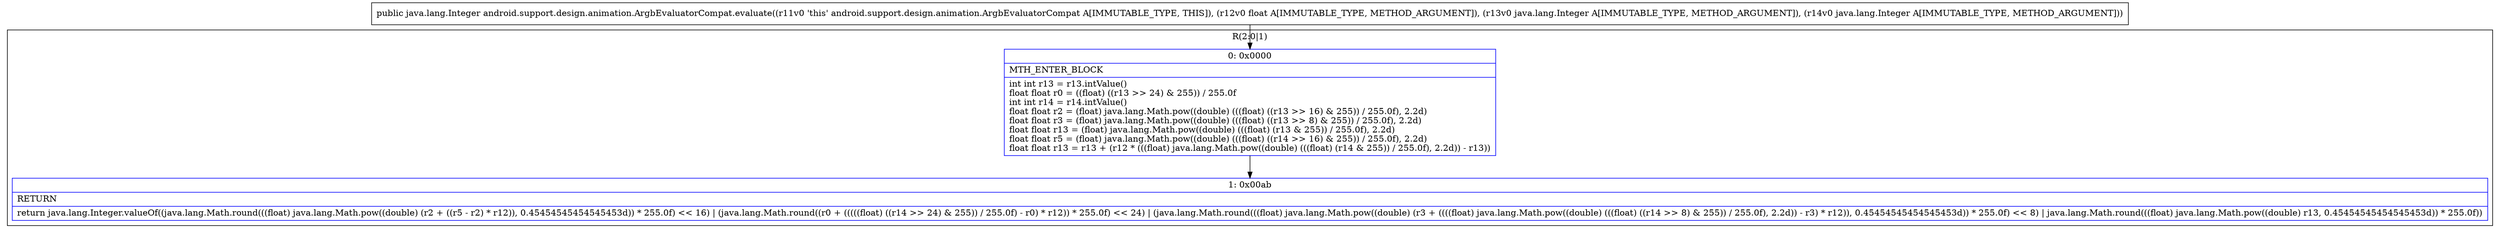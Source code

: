 digraph "CFG forandroid.support.design.animation.ArgbEvaluatorCompat.evaluate(FLjava\/lang\/Integer;Ljava\/lang\/Integer;)Ljava\/lang\/Integer;" {
subgraph cluster_Region_1143747409 {
label = "R(2:0|1)";
node [shape=record,color=blue];
Node_0 [shape=record,label="{0\:\ 0x0000|MTH_ENTER_BLOCK\l|int int r13 = r13.intValue()\lfloat float r0 = ((float) ((r13 \>\> 24) & 255)) \/ 255.0f\lint int r14 = r14.intValue()\lfloat float r2 = (float) java.lang.Math.pow((double) (((float) ((r13 \>\> 16) & 255)) \/ 255.0f), 2.2d)\lfloat float r3 = (float) java.lang.Math.pow((double) (((float) ((r13 \>\> 8) & 255)) \/ 255.0f), 2.2d)\lfloat float r13 = (float) java.lang.Math.pow((double) (((float) (r13 & 255)) \/ 255.0f), 2.2d)\lfloat float r5 = (float) java.lang.Math.pow((double) (((float) ((r14 \>\> 16) & 255)) \/ 255.0f), 2.2d)\lfloat float r13 = r13 + (r12 * (((float) java.lang.Math.pow((double) (((float) (r14 & 255)) \/ 255.0f), 2.2d)) \- r13))\l}"];
Node_1 [shape=record,label="{1\:\ 0x00ab|RETURN\l|return java.lang.Integer.valueOf((java.lang.Math.round(((float) java.lang.Math.pow((double) (r2 + ((r5 \- r2) * r12)), 0.45454545454545453d)) * 255.0f) \<\< 16) \| (java.lang.Math.round((r0 + (((((float) ((r14 \>\> 24) & 255)) \/ 255.0f) \- r0) * r12)) * 255.0f) \<\< 24) \| (java.lang.Math.round(((float) java.lang.Math.pow((double) (r3 + ((((float) java.lang.Math.pow((double) (((float) ((r14 \>\> 8) & 255)) \/ 255.0f), 2.2d)) \- r3) * r12)), 0.45454545454545453d)) * 255.0f) \<\< 8) \| java.lang.Math.round(((float) java.lang.Math.pow((double) r13, 0.45454545454545453d)) * 255.0f))\l}"];
}
MethodNode[shape=record,label="{public java.lang.Integer android.support.design.animation.ArgbEvaluatorCompat.evaluate((r11v0 'this' android.support.design.animation.ArgbEvaluatorCompat A[IMMUTABLE_TYPE, THIS]), (r12v0 float A[IMMUTABLE_TYPE, METHOD_ARGUMENT]), (r13v0 java.lang.Integer A[IMMUTABLE_TYPE, METHOD_ARGUMENT]), (r14v0 java.lang.Integer A[IMMUTABLE_TYPE, METHOD_ARGUMENT])) }"];
MethodNode -> Node_0;
Node_0 -> Node_1;
}

